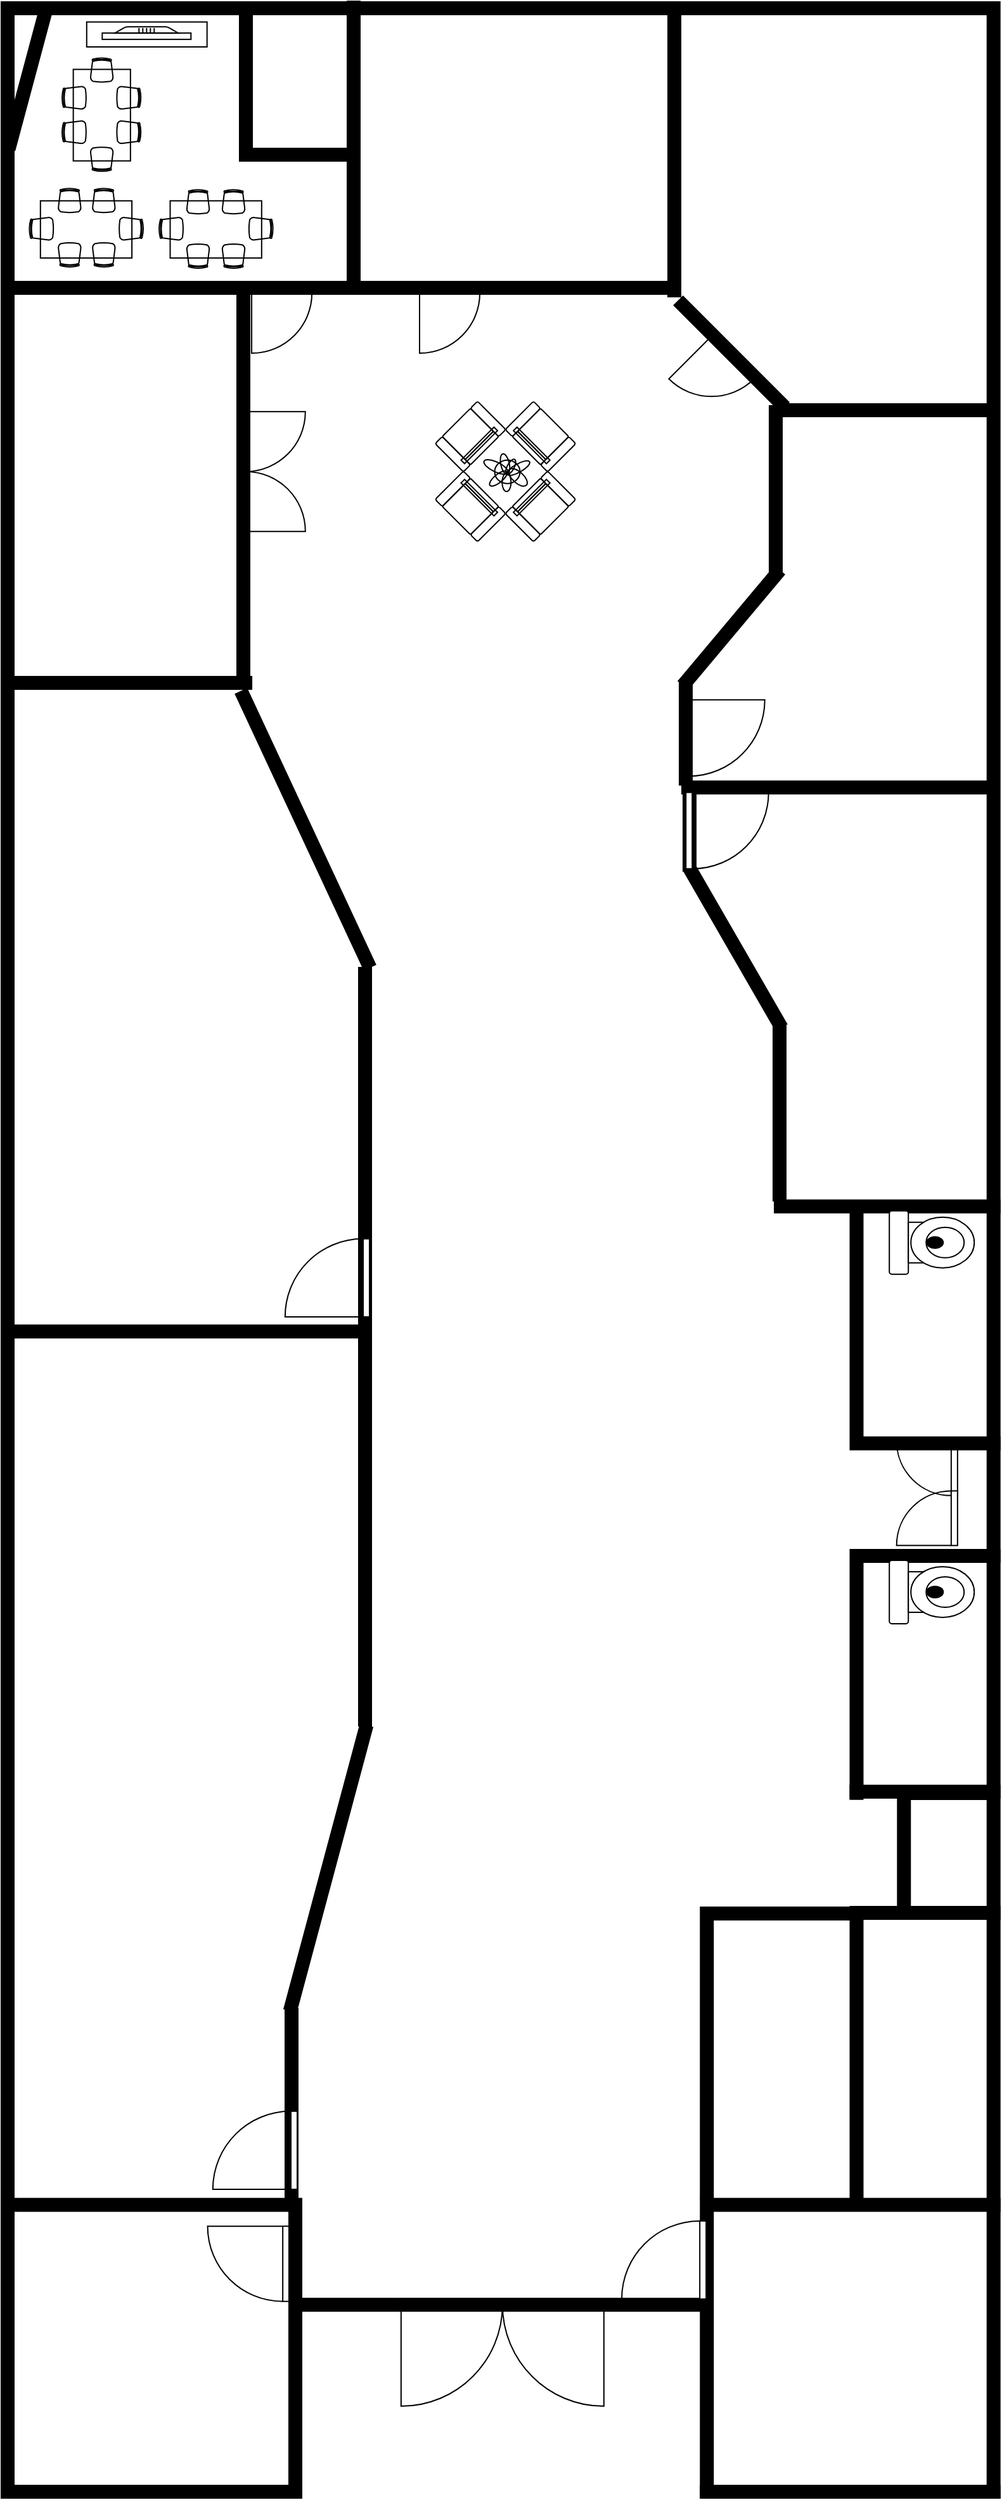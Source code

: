 <mxfile>
    <diagram id="dgVvvzZk0SjWQLnidcV5" name="Page-1">
        <mxGraphModel dx="2517" dy="2891" grid="1" gridSize="3.937" guides="1" tooltips="1" connect="1" arrows="1" fold="1" page="1" pageScale="1" pageWidth="827" pageHeight="1169" background="none" math="0" shadow="0">
            <root>
                <mxCell id="0"/>
                <mxCell id="1" parent="0"/>
                <mxCell id="N5z7B0Zgw7X8fARrvKfL-28" value="" style="verticalLabelPosition=bottom;html=1;verticalAlign=top;align=center;shape=mxgraph.floorplan.wall;fillColor=#000000;" vertex="1" parent="1">
                    <mxGeometry x="-1044" y="-1023.62" width="177.86" height="10" as="geometry"/>
                </mxCell>
                <mxCell id="N5z7B0Zgw7X8fARrvKfL-14" value="" style="verticalLabelPosition=bottom;html=1;verticalAlign=top;align=center;shape=mxgraph.floorplan.wallCorner;fillColor=#000000;" vertex="1" parent="1">
                    <mxGeometry x="-946.848" y="-561.022" width="78.74" height="100" as="geometry"/>
                </mxCell>
                <mxCell id="N5z7B0Zgw7X8fARrvKfL-12" value="" style="verticalLabelPosition=bottom;html=1;verticalAlign=top;align=center;shape=mxgraph.floorplan.wallCorner;fillColor=#000000;" vertex="1" parent="1">
                    <mxGeometry x="-984.25" y="-466.534" width="118.11" height="234.251" as="geometry"/>
                </mxCell>
                <mxCell id="lHgjmgHsNAgAAuu9DMxv-4" value="" style="verticalLabelPosition=bottom;html=1;verticalAlign=top;align=center;shape=mxgraph.floorplan.doorUneven;dx=0.5;fillColor=none;" vertex="1" parent="1">
                    <mxGeometry x="-1338.58" y="-157.48" width="160" height="85" as="geometry"/>
                </mxCell>
                <mxCell id="N5z7B0Zgw7X8fARrvKfL-1" value="" style="verticalLabelPosition=bottom;html=1;verticalAlign=top;align=center;shape=mxgraph.floorplan.wall;fillColor=#000000;direction=south;" vertex="1" parent="1">
                    <mxGeometry x="-1417.32" y="-118.11" height="100" as="geometry"/>
                </mxCell>
                <mxCell id="N5z7B0Zgw7X8fARrvKfL-4" value="" style="verticalLabelPosition=bottom;html=1;verticalAlign=top;align=center;shape=mxgraph.floorplan.wall;fillColor=#000000;" vertex="1" parent="1">
                    <mxGeometry x="-1654" y="-10" width="236.68" height="10" as="geometry"/>
                </mxCell>
                <mxCell id="N5z7B0Zgw7X8fARrvKfL-5" value="" style="verticalLabelPosition=bottom;html=1;verticalAlign=top;align=center;shape=mxgraph.floorplan.wall;fillColor=#000000;" vertex="1" parent="1">
                    <mxGeometry x="-1102.36" y="-10" width="236.22" height="10" as="geometry"/>
                </mxCell>
                <mxCell id="N5z7B0Zgw7X8fARrvKfL-6" value="" style="verticalLabelPosition=bottom;html=1;verticalAlign=top;align=center;shape=mxgraph.floorplan.wall;fillColor=#000000;" vertex="1" parent="1">
                    <mxGeometry x="-1417.32" y="-157.48" width="314.96" height="10" as="geometry"/>
                </mxCell>
                <mxCell id="lHgjmgHsNAgAAuu9DMxv-9" value="" style="verticalLabelPosition=bottom;html=1;verticalAlign=top;align=center;shape=mxgraph.floorplan.wallCorner;fillColor=#000000;direction=south;" vertex="1" parent="1">
                    <mxGeometry x="-1653.54" y="-236.22" width="236.54" height="236.22" as="geometry"/>
                </mxCell>
                <mxCell id="lHgjmgHsNAgAAuu9DMxv-10" value="" style="verticalLabelPosition=bottom;html=1;verticalAlign=top;align=center;shape=mxgraph.floorplan.wallCorner;fillColor=#000000;" vertex="1" parent="1">
                    <mxGeometry x="-1102.36" y="-236.22" width="236.22" height="236.22" as="geometry"/>
                </mxCell>
                <mxCell id="N5z7B0Zgw7X8fARrvKfL-9" value="" style="verticalLabelPosition=bottom;html=1;verticalAlign=top;align=center;shape=mxgraph.floorplan.doorRight;aspect=fixed;rotation=90;" vertex="1" parent="1">
                    <mxGeometry x="-1161.415" y="-220.472" width="61.58" height="65.42" as="geometry"/>
                </mxCell>
                <mxCell id="N5z7B0Zgw7X8fARrvKfL-10" value="" style="verticalLabelPosition=bottom;html=1;verticalAlign=top;align=center;shape=mxgraph.floorplan.wallCorner;fillColor=#000000;" vertex="1" parent="1">
                    <mxGeometry x="-1102.36" y="-466" width="124.36" height="229.78" as="geometry"/>
                </mxCell>
                <mxCell id="lHgjmgHsNAgAAuu9DMxv-13" value="" style="verticalLabelPosition=bottom;html=1;verticalAlign=top;align=center;shape=mxgraph.floorplan.wall;fillColor=#000000;" vertex="1" parent="1">
                    <mxGeometry x="-1377.0" y="-1748" width="251.66" height="10" as="geometry"/>
                </mxCell>
                <mxCell id="lHgjmgHsNAgAAuu9DMxv-15" value="" style="verticalLabelPosition=bottom;html=1;verticalAlign=top;align=center;shape=mxgraph.floorplan.wall;fillColor=#000000;rotation=0;" vertex="1" parent="1">
                    <mxGeometry x="-1117" y="-1354" width="246.53" height="10" as="geometry"/>
                </mxCell>
                <mxCell id="lHgjmgHsNAgAAuu9DMxv-14" value="" style="verticalLabelPosition=bottom;html=1;verticalAlign=top;align=center;shape=mxgraph.floorplan.wall;fillColor=#000000;direction=south;" vertex="1" parent="1">
                    <mxGeometry x="-1048" y="-1650" width="10" height="133" as="geometry"/>
                </mxCell>
                <mxCell id="2" value="" style="verticalLabelPosition=bottom;html=1;verticalAlign=top;align=center;shape=mxgraph.floorplan.wall;fillColor=#000000;rotation=45;" vertex="1" parent="1">
                    <mxGeometry x="-1137" y="-1696" width="118.11" height="10" as="geometry"/>
                </mxCell>
                <mxCell id="lHgjmgHsNAgAAuu9DMxv-17" value="" style="verticalLabelPosition=bottom;html=1;verticalAlign=top;align=center;shape=mxgraph.floorplan.wall;fillColor=#000000;direction=south;rotation=90;" vertex="1" parent="1">
                    <mxGeometry x="-1517.78" y="-1877.86" width="10" height="269.71" as="geometry"/>
                </mxCell>
                <mxCell id="3" value="" style="verticalLabelPosition=bottom;html=1;verticalAlign=top;align=center;shape=mxgraph.floorplan.wall;fillColor=#000000;direction=south;" vertex="1" parent="1">
                    <mxGeometry x="-1468" y="-1740.15" width="10" height="304.69" as="geometry"/>
                </mxCell>
                <mxCell id="lHgjmgHsNAgAAuu9DMxv-18" value="" style="verticalLabelPosition=bottom;html=1;verticalAlign=top;align=center;shape=mxgraph.floorplan.doorRight;aspect=fixed;fillColor=none;rotation=90;flipH=1;" vertex="1" parent="1">
                    <mxGeometry x="-1488.06" y="-216.26" width="59.28" height="62.99" as="geometry"/>
                </mxCell>
                <mxCell id="lHgjmgHsNAgAAuu9DMxv-16" value="" style="verticalLabelPosition=bottom;html=1;verticalAlign=top;align=center;shape=mxgraph.floorplan.wall;fillColor=#000000;direction=south;" vertex="1" parent="1">
                    <mxGeometry x="-1381" y="-1969" width="10" height="230" as="geometry"/>
                </mxCell>
                <mxCell id="6" value="" style="verticalLabelPosition=bottom;html=1;verticalAlign=top;align=center;shape=mxgraph.floorplan.wall;fillColor=#000000;rotation=0;" vertex="1" parent="1">
                    <mxGeometry x="-1643" y="-1436.46" width="186.53" height="10" as="geometry"/>
                </mxCell>
                <mxCell id="7" value="" style="verticalLabelPosition=bottom;html=1;verticalAlign=top;align=center;shape=mxgraph.floorplan.wall;fillColor=#000000;rotation=65;" vertex="1" parent="1">
                    <mxGeometry x="-1534" y="-1321" width="240" height="10" as="geometry"/>
                </mxCell>
                <mxCell id="9" value="" style="verticalLabelPosition=bottom;html=1;verticalAlign=top;align=center;shape=mxgraph.floorplan.doorRight;aspect=fixed;rotation=-90;" vertex="1" parent="1">
                    <mxGeometry x="-1114.996" y="-1420" width="60.236" height="64.01" as="geometry"/>
                </mxCell>
                <mxCell id="10" value="" style="verticalLabelPosition=bottom;html=1;verticalAlign=top;align=center;shape=mxgraph.floorplan.wall;fillColor=#000000;direction=south;rotation=0;" vertex="1" parent="1">
                    <mxGeometry x="-1116" y="-1346" width="10" height="63" as="geometry"/>
                </mxCell>
                <mxCell id="11" value="" style="verticalLabelPosition=bottom;html=1;verticalAlign=top;align=center;shape=mxgraph.floorplan.wall;fillColor=#000000;rotation=60;" vertex="1" parent="1">
                    <mxGeometry x="-1147.67" y="-1227.88" width="145.34" height="10" as="geometry"/>
                </mxCell>
                <mxCell id="12" value="" style="verticalLabelPosition=bottom;html=1;verticalAlign=top;align=center;shape=mxgraph.floorplan.wall;fillColor=#000000;direction=south;rotation=90;" vertex="1" parent="1">
                    <mxGeometry x="-960" y="-1733" width="10" height="173" as="geometry"/>
                </mxCell>
                <mxCell id="lHgjmgHsNAgAAuu9DMxv-25" value="" style="group" vertex="1" connectable="0" parent="1">
                    <mxGeometry x="-1311.69" y="-1653.541" width="110.962" height="110.804" as="geometry"/>
                </mxCell>
                <mxCell id="lHgjmgHsNAgAAuu9DMxv-19" value="" style="verticalLabelPosition=bottom;html=1;verticalAlign=top;align=center;shape=mxgraph.floorplan.sofa;fillColor=none;rotation=-45;" vertex="1" parent="lHgjmgHsNAgAAuu9DMxv-25">
                    <mxGeometry x="59.49" y="67.211" width="47.25" height="31.5" as="geometry"/>
                </mxCell>
                <mxCell id="lHgjmgHsNAgAAuu9DMxv-20" value="" style="verticalLabelPosition=bottom;html=1;verticalAlign=top;align=center;shape=mxgraph.floorplan.plant;fillColor=none;" vertex="1" parent="lHgjmgHsNAgAAuu9DMxv-25">
                    <mxGeometry x="39.65" y="39.651" width="31.49" height="31.5" as="geometry"/>
                </mxCell>
                <mxCell id="lHgjmgHsNAgAAuu9DMxv-21" value="" style="verticalLabelPosition=bottom;html=1;verticalAlign=top;align=center;shape=mxgraph.floorplan.sofa;fillColor=none;rotation=45;" vertex="1" parent="lHgjmgHsNAgAAuu9DMxv-25">
                    <mxGeometry x="4.217" y="67.208" width="47.25" height="31.5" as="geometry"/>
                </mxCell>
                <mxCell id="lHgjmgHsNAgAAuu9DMxv-22" value="" style="verticalLabelPosition=bottom;html=1;verticalAlign=top;align=center;shape=mxgraph.floorplan.sofa;fillColor=none;rotation=-135;" vertex="1" parent="lHgjmgHsNAgAAuu9DMxv-25">
                    <mxGeometry x="59.494" y="12.095" width="47.25" height="31.5" as="geometry"/>
                </mxCell>
                <mxCell id="lHgjmgHsNAgAAuu9DMxv-23" value="" style="verticalLabelPosition=bottom;html=1;verticalAlign=top;align=center;shape=mxgraph.floorplan.sofa;fillColor=none;rotation=-225;" vertex="1" parent="lHgjmgHsNAgAAuu9DMxv-25">
                    <mxGeometry x="4.221" y="12.092" width="47.25" height="31.5" as="geometry"/>
                </mxCell>
                <mxCell id="15" value="" style="verticalLabelPosition=bottom;html=1;verticalAlign=top;align=center;shape=mxgraph.floorplan.wall;fillColor=#000000;direction=south;" vertex="1" parent="1">
                    <mxGeometry x="-1128.0" y="-1966" width="10" height="230" as="geometry"/>
                </mxCell>
                <mxCell id="lHgjmgHsNAgAAuu9DMxv-26" value="" style="verticalLabelPosition=bottom;html=1;verticalAlign=top;align=center;shape=mxgraph.floorplan.flat_tv;fillColor=none;" vertex="1" parent="1">
                    <mxGeometry x="-1574.34" y="-1948.93" width="70" height="10" as="geometry"/>
                </mxCell>
                <mxCell id="14" value="" style="verticalLabelPosition=bottom;html=1;verticalAlign=top;align=center;shape=mxgraph.floorplan.wall;fillColor=#000000;direction=south;rotation=0;" vertex="1" parent="1">
                    <mxGeometry x="-1045" y="-1163" width="10" height="140" as="geometry"/>
                </mxCell>
                <mxCell id="N5z7B0Zgw7X8fARrvKfL-29" value="" style="verticalLabelPosition=bottom;html=1;verticalAlign=top;align=center;shape=mxgraph.floorplan.doorLeft;aspect=fixed;rotation=90;" vertex="1" parent="1">
                    <mxGeometry x="-944" y="-835" width="43.08" height="45.77" as="geometry"/>
                </mxCell>
                <mxCell id="4" value="" style="verticalLabelPosition=bottom;html=1;verticalAlign=top;align=center;shape=mxgraph.floorplan.wall;fillColor=#000000;direction=south;rotation=40;" vertex="1" parent="1">
                    <mxGeometry x="-1083" y="-1534" width="10" height="118.11" as="geometry"/>
                </mxCell>
                <mxCell id="N5z7B0Zgw7X8fARrvKfL-32" value="" style="verticalLabelPosition=bottom;html=1;verticalAlign=top;align=center;shape=mxgraph.floorplan.doorRight;aspect=fixed;rotation=90;" vertex="1" parent="1">
                    <mxGeometry x="-944" y="-795.63" width="43.08" height="45.77" as="geometry"/>
                </mxCell>
                <mxCell id="N5z7B0Zgw7X8fARrvKfL-37" value="" style="verticalLabelPosition=bottom;html=1;verticalAlign=top;align=center;shape=mxgraph.floorplan.wallCorner;fillColor=#000000;direction=north" vertex="1" parent="1">
                    <mxGeometry x="-984.25" y="-1015" width="118.11" height="188.23" as="geometry"/>
                </mxCell>
                <mxCell id="lHgjmgHsNAgAAuu9DMxv-42" value="" style="group" vertex="1" connectable="0" parent="1">
                    <mxGeometry x="-1606.292" y="-1924.508" width="62.697" height="89.869" as="geometry"/>
                </mxCell>
                <mxCell id="lHgjmgHsNAgAAuu9DMxv-34" value="" style="verticalLabelPosition=bottom;html=1;verticalAlign=top;align=center;shape=mxgraph.floorplan.office_chair;shadow=0;fillColor=none;rotation=90;" vertex="1" parent="lHgjmgHsNAgAAuu9DMxv-42">
                    <mxGeometry x="43.981" y="21.904" width="18.04" height="19.393" as="geometry"/>
                </mxCell>
                <mxCell id="lHgjmgHsNAgAAuu9DMxv-35" value="" style="verticalLabelPosition=bottom;html=1;verticalAlign=top;align=center;shape=mxgraph.floorplan.office_chair;shadow=0;direction=west;fillColor=none;rotation=90;" vertex="1" parent="lHgjmgHsNAgAAuu9DMxv-42">
                    <mxGeometry x="0.677" y="21.904" width="18.04" height="19.393" as="geometry"/>
                </mxCell>
                <mxCell id="lHgjmgHsNAgAAuu9DMxv-36" value="" style="verticalLabelPosition=bottom;html=1;verticalAlign=top;align=center;shape=mxgraph.floorplan.office_chair;shadow=0;direction=north;fillColor=none;rotation=90;" vertex="1" parent="lHgjmgHsNAgAAuu9DMxv-42">
                    <mxGeometry x="21.904" y="0.677" width="19.393" height="18.04" as="geometry"/>
                </mxCell>
                <mxCell id="lHgjmgHsNAgAAuu9DMxv-37" value="" style="verticalLabelPosition=bottom;html=1;verticalAlign=top;align=center;shape=mxgraph.floorplan.office_chair;shadow=0;direction=south;fillColor=none;rotation=90;" vertex="1" parent="lHgjmgHsNAgAAuu9DMxv-42">
                    <mxGeometry x="21.904" y="71.153" width="19.393" height="18.04" as="geometry"/>
                </mxCell>
                <mxCell id="lHgjmgHsNAgAAuu9DMxv-38" value="" style="verticalLabelPosition=bottom;html=1;verticalAlign=top;align=center;shape=mxgraph.floorplan.office_chair;shadow=0;fillColor=none;rotation=90;" vertex="1" parent="lHgjmgHsNAgAAuu9DMxv-42">
                    <mxGeometry x="43.981" y="49.076" width="18.04" height="19.393" as="geometry"/>
                </mxCell>
                <mxCell id="lHgjmgHsNAgAAuu9DMxv-39" value="" style="verticalLabelPosition=bottom;html=1;verticalAlign=top;align=center;shape=mxgraph.floorplan.office_chair;shadow=0;direction=west;fillColor=none;rotation=90;" vertex="1" parent="lHgjmgHsNAgAAuu9DMxv-42">
                    <mxGeometry x="0.677" y="49.076" width="18.04" height="19.393" as="geometry"/>
                </mxCell>
                <mxCell id="lHgjmgHsNAgAAuu9DMxv-40" value="" style="shape=rect;shadow=0;fillColor=none;rotation=90;" vertex="1" parent="lHgjmgHsNAgAAuu9DMxv-42">
                    <mxGeometry x="-4.418" y="22.753" width="72.16" height="45.1" as="geometry"/>
                </mxCell>
                <mxCell id="20" value="" style="verticalLabelPosition=bottom;html=1;verticalAlign=top;align=center;shape=mxgraph.floorplan.wall;fillColor=#000000;direction=south;" vertex="1" parent="1">
                    <mxGeometry x="-1430" y="-386" width="10" height="150.46" as="geometry"/>
                </mxCell>
                <mxCell id="lHgjmgHsNAgAAuu9DMxv-43" value="" style="group;rotation=90;" vertex="1" connectable="0" parent="1">
                    <mxGeometry x="-1618.105" y="-1834.641" width="62.697" height="89.869" as="geometry"/>
                </mxCell>
                <mxCell id="lHgjmgHsNAgAAuu9DMxv-44" value="" style="verticalLabelPosition=bottom;html=1;verticalAlign=top;align=center;shape=mxgraph.floorplan.office_chair;shadow=0;fillColor=none;rotation=180;" vertex="1" parent="lHgjmgHsNAgAAuu9DMxv-43">
                    <mxGeometry x="36" y="56" width="18.04" height="19.393" as="geometry"/>
                </mxCell>
                <mxCell id="lHgjmgHsNAgAAuu9DMxv-45" value="" style="verticalLabelPosition=bottom;html=1;verticalAlign=top;align=center;shape=mxgraph.floorplan.office_chair;shadow=0;direction=west;fillColor=none;rotation=180;" vertex="1" parent="lHgjmgHsNAgAAuu9DMxv-43">
                    <mxGeometry x="36" y="13" width="18.04" height="19.393" as="geometry"/>
                </mxCell>
                <mxCell id="lHgjmgHsNAgAAuu9DMxv-46" value="" style="verticalLabelPosition=bottom;html=1;verticalAlign=top;align=center;shape=mxgraph.floorplan.office_chair;shadow=0;direction=north;fillColor=none;rotation=180;" vertex="1" parent="lHgjmgHsNAgAAuu9DMxv-43">
                    <mxGeometry x="57" y="36" width="19.393" height="18.04" as="geometry"/>
                </mxCell>
                <mxCell id="lHgjmgHsNAgAAuu9DMxv-47" value="" style="verticalLabelPosition=bottom;html=1;verticalAlign=top;align=center;shape=mxgraph.floorplan.office_chair;shadow=0;direction=south;fillColor=none;rotation=180;" vertex="1" parent="lHgjmgHsNAgAAuu9DMxv-43">
                    <mxGeometry x="-14" y="36" width="19.393" height="18.04" as="geometry"/>
                </mxCell>
                <mxCell id="lHgjmgHsNAgAAuu9DMxv-48" value="" style="verticalLabelPosition=bottom;html=1;verticalAlign=top;align=center;shape=mxgraph.floorplan.office_chair;shadow=0;fillColor=none;rotation=180;" vertex="1" parent="lHgjmgHsNAgAAuu9DMxv-43">
                    <mxGeometry x="9" y="56" width="18.04" height="19.393" as="geometry"/>
                </mxCell>
                <mxCell id="lHgjmgHsNAgAAuu9DMxv-49" value="" style="verticalLabelPosition=bottom;html=1;verticalAlign=top;align=center;shape=mxgraph.floorplan.office_chair;shadow=0;direction=west;fillColor=none;rotation=180;" vertex="1" parent="lHgjmgHsNAgAAuu9DMxv-43">
                    <mxGeometry x="9" y="13" width="18.04" height="19.393" as="geometry"/>
                </mxCell>
                <mxCell id="lHgjmgHsNAgAAuu9DMxv-50" value="" style="shape=rect;shadow=0;fillColor=none;rotation=180;" vertex="1" parent="lHgjmgHsNAgAAuu9DMxv-43">
                    <mxGeometry x="-5" y="23" width="72.16" height="45.1" as="geometry"/>
                </mxCell>
                <mxCell id="lHgjmgHsNAgAAuu9DMxv-51" value="" style="group;rotation=90;" vertex="1" connectable="0" parent="1">
                    <mxGeometry x="-1515.748" y="-1834.644" width="62.697" height="89.869" as="geometry"/>
                </mxCell>
                <mxCell id="lHgjmgHsNAgAAuu9DMxv-52" value="" style="verticalLabelPosition=bottom;html=1;verticalAlign=top;align=center;shape=mxgraph.floorplan.office_chair;shadow=0;fillColor=none;rotation=180;" vertex="1" parent="lHgjmgHsNAgAAuu9DMxv-51">
                    <mxGeometry x="36" y="57" width="18.04" height="19.393" as="geometry"/>
                </mxCell>
                <mxCell id="lHgjmgHsNAgAAuu9DMxv-53" value="" style="verticalLabelPosition=bottom;html=1;verticalAlign=top;align=center;shape=mxgraph.floorplan.office_chair;shadow=0;direction=west;fillColor=none;rotation=180;" vertex="1" parent="lHgjmgHsNAgAAuu9DMxv-51">
                    <mxGeometry x="36" y="14" width="18.04" height="19.393" as="geometry"/>
                </mxCell>
                <mxCell id="lHgjmgHsNAgAAuu9DMxv-54" value="" style="verticalLabelPosition=bottom;html=1;verticalAlign=top;align=center;shape=mxgraph.floorplan.office_chair;shadow=0;direction=north;fillColor=none;rotation=180;" vertex="1" parent="lHgjmgHsNAgAAuu9DMxv-51">
                    <mxGeometry x="57" y="36" width="19.393" height="18.04" as="geometry"/>
                </mxCell>
                <mxCell id="lHgjmgHsNAgAAuu9DMxv-55" value="" style="verticalLabelPosition=bottom;html=1;verticalAlign=top;align=center;shape=mxgraph.floorplan.office_chair;shadow=0;direction=south;fillColor=none;rotation=180;" vertex="1" parent="lHgjmgHsNAgAAuu9DMxv-51">
                    <mxGeometry x="-14" y="36" width="19.393" height="18.04" as="geometry"/>
                </mxCell>
                <mxCell id="lHgjmgHsNAgAAuu9DMxv-56" value="" style="verticalLabelPosition=bottom;html=1;verticalAlign=top;align=center;shape=mxgraph.floorplan.office_chair;shadow=0;fillColor=none;rotation=180;" vertex="1" parent="lHgjmgHsNAgAAuu9DMxv-51">
                    <mxGeometry x="8" y="57" width="18.04" height="19.393" as="geometry"/>
                </mxCell>
                <mxCell id="lHgjmgHsNAgAAuu9DMxv-57" value="" style="verticalLabelPosition=bottom;html=1;verticalAlign=top;align=center;shape=mxgraph.floorplan.office_chair;shadow=0;direction=west;fillColor=none;rotation=180;" vertex="1" parent="lHgjmgHsNAgAAuu9DMxv-51">
                    <mxGeometry x="8" y="14" width="18.04" height="19.393" as="geometry"/>
                </mxCell>
                <mxCell id="lHgjmgHsNAgAAuu9DMxv-58" value="" style="shape=rect;shadow=0;fillColor=none;rotation=180;" vertex="1" parent="lHgjmgHsNAgAAuu9DMxv-51">
                    <mxGeometry x="-5" y="23" width="72.16" height="45.1" as="geometry"/>
                </mxCell>
                <mxCell id="lHgjmgHsNAgAAuu9DMxv-61" value="" style="verticalLabelPosition=bottom;html=1;verticalAlign=top;align=center;shape=mxgraph.floorplan.wall;fillColor=#000000;rotation=-75;" vertex="1" parent="1">
                    <mxGeometry x="-1691.01" y="-1913.65" width="115.75" height="10" as="geometry"/>
                </mxCell>
                <mxCell id="N5z7B0Zgw7X8fARrvKfL-40" value="" style="verticalLabelPosition=bottom;html=1;verticalAlign=top;align=center;shape=mxgraph.floorplan.wallCorner;fillColor=#000000;" vertex="1" parent="1">
                    <mxGeometry x="-984.25" y="-748.03" width="118.11" height="196.85" as="geometry"/>
                </mxCell>
                <mxCell id="N5z7B0Zgw7X8fARrvKfL-41" value="" style="verticalLabelPosition=bottom;html=1;verticalAlign=top;align=center;shape=mxgraph.floorplan.wall;fillColor=#000000;" vertex="1" parent="1">
                    <mxGeometry x="-984.25" y="-559.05" width="118.11" height="3.94" as="geometry"/>
                </mxCell>
                <mxCell id="lHgjmgHsNAgAAuu9DMxv-65" value="" style="rounded=0;whiteSpace=wrap;html=1;fillColor=none;" vertex="1" parent="1">
                    <mxGeometry x="-1586.61" y="-1952.68" width="94.95" height="19.68" as="geometry"/>
                </mxCell>
                <mxCell id="lHgjmgHsNAgAAuu9DMxv-66" value="" style="verticalLabelPosition=bottom;html=1;verticalAlign=top;align=center;shape=mxgraph.floorplan.wallCorner;fillColor=#000000;direction=north" vertex="1" parent="1">
                    <mxGeometry x="-1466" y="-1960.63" width="86" height="117.63" as="geometry"/>
                </mxCell>
                <mxCell id="N5z7B0Zgw7X8fARrvKfL-42" value="" style="verticalLabelPosition=bottom;html=1;verticalAlign=top;align=center;shape=mxgraph.floorplan.toilet;rotation=-90;" vertex="1" parent="1">
                    <mxGeometry x="-944.88" y="-1023.62" width="50" height="67" as="geometry"/>
                </mxCell>
                <mxCell id="N5z7B0Zgw7X8fARrvKfL-43" value="" style="verticalLabelPosition=bottom;html=1;verticalAlign=top;align=center;shape=mxgraph.floorplan.toilet;rotation=-90;" vertex="1" parent="1">
                    <mxGeometry x="-944.88" y="-748.03" width="50" height="67" as="geometry"/>
                </mxCell>
                <mxCell id="18" value="" style="verticalLabelPosition=bottom;html=1;verticalAlign=top;align=center;shape=mxgraph.floorplan.wall;fillColor=#000000;direction=south;rotation=90;" vertex="1" parent="1">
                    <mxGeometry x="-1510" y="-1062" width="10" height="284" as="geometry"/>
                </mxCell>
                <mxCell id="5" value="" style="verticalLabelPosition=bottom;html=1;verticalAlign=top;align=center;shape=mxgraph.floorplan.wall;fillColor=#000000;direction=south;rotation=0;" vertex="1" parent="1">
                    <mxGeometry x="-1119" y="-1433" width="10" height="82" as="geometry"/>
                </mxCell>
                <mxCell id="21" value="" style="verticalLabelPosition=bottom;html=1;verticalAlign=top;align=center;shape=mxgraph.floorplan.wall;fillColor=#000000;direction=south;rotation=15;" vertex="1" parent="1">
                    <mxGeometry x="-1401" y="-613" width="10" height="232.46" as="geometry"/>
                </mxCell>
                <mxCell id="22" value="" style="verticalLabelPosition=bottom;html=1;verticalAlign=top;align=center;shape=mxgraph.floorplan.wall;fillColor=#000000;direction=south;" vertex="1" parent="1">
                    <mxGeometry x="-1372" y="-1207" width="10" height="598" as="geometry"/>
                </mxCell>
                <mxCell id="lHgjmgHsNAgAAuu9DMxv-67" value="" style="verticalLabelPosition=bottom;html=1;verticalAlign=top;align=center;shape=mxgraph.floorplan.doorLeft;aspect=fixed;fillColor=none;" vertex="1" parent="1">
                    <mxGeometry x="-1456.47" y="-1744" width="47.55" height="50.53" as="geometry"/>
                </mxCell>
                <mxCell id="lHgjmgHsNAgAAuu9DMxv-68" value="" style="verticalLabelPosition=bottom;html=1;verticalAlign=top;align=center;shape=mxgraph.floorplan.doorDouble;aspect=fixed;fillColor=none;rotation=-90;" vertex="1" parent="1">
                    <mxGeometry x="-1488.49" y="-1623.23" width="94.488" height="50.19" as="geometry"/>
                </mxCell>
                <mxCell id="25" value="" style="verticalLabelPosition=bottom;html=1;verticalAlign=top;align=center;shape=mxgraph.floorplan.doorRight;aspect=fixed;rotation=90;" vertex="1" parent="1">
                    <mxGeometry x="-1427.005" y="-995.002" width="61.58" height="65.42" as="geometry"/>
                </mxCell>
                <mxCell id="26" value="" style="verticalLabelPosition=bottom;html=1;verticalAlign=top;align=center;shape=mxgraph.floorplan.doorRight;aspect=fixed;rotation=90;" vertex="1" parent="1">
                    <mxGeometry x="-1484.005" y="-307.002" width="61.58" height="65.42" as="geometry"/>
                </mxCell>
                <mxCell id="27" value="" style="verticalLabelPosition=bottom;html=1;verticalAlign=top;align=center;shape=mxgraph.floorplan.doorRight;aspect=fixed;rotation=-90;" vertex="1" parent="1">
                    <mxGeometry x="-1111.996" y="-1347" width="60.236" height="64.01" as="geometry"/>
                </mxCell>
                <mxCell id="28" value="" style="verticalLabelPosition=bottom;html=1;verticalAlign=top;align=center;shape=mxgraph.floorplan.doorLeft;aspect=fixed;fillColor=none;" vertex="1" parent="1">
                    <mxGeometry x="-1324" y="-1744" width="47.55" height="50.53" as="geometry"/>
                </mxCell>
                <mxCell id="29" value="" style="verticalLabelPosition=bottom;html=1;verticalAlign=top;align=center;shape=mxgraph.floorplan.doorLeft;aspect=fixed;fillColor=none;rotation=45;" vertex="1" parent="1">
                    <mxGeometry x="-1115" y="-1699" width="47.55" height="50.53" as="geometry"/>
                </mxCell>
                <mxCell id="lHgjmgHsNAgAAuu9DMxv-6" value="" style="verticalLabelPosition=bottom;html=1;verticalAlign=top;align=center;shape=mxgraph.floorplan.wallU;fillColor=#000000;" vertex="1" parent="1">
                    <mxGeometry x="-1654" y="-1968.5" width="787.86" height="1968.5" as="geometry"/>
                </mxCell>
            </root>
        </mxGraphModel>
    </diagram>
    <diagram id="MxMM2ZLQTtX_V6MvIri_" name="Page-2">
        <mxGraphModel dx="4063" dy="1122" grid="1" gridSize="39.37" guides="1" tooltips="1" connect="1" arrows="1" fold="1" page="1" pageScale="1" pageWidth="827" pageHeight="1169" math="0" shadow="0">
            <root>
                <mxCell id="ffA_Etb6vTMHdg227L38-0"/>
                <mxCell id="ffA_Etb6vTMHdg227L38-1" parent="ffA_Etb6vTMHdg227L38-0"/>
                <mxCell id="mL7MsT_7LjFGY1KXwdF9-1" value="" style="endArrow=none;html=1;entryX=1;entryY=0;entryDx=0;entryDy=0;" edge="1" parent="ffA_Etb6vTMHdg227L38-1">
                    <mxGeometry width="50" height="50" relative="1" as="geometry">
                        <mxPoint x="787.4" y="3137.5" as="sourcePoint"/>
                        <mxPoint x="787.4" y="1169.0" as="targetPoint"/>
                    </mxGeometry>
                </mxCell>
                <mxCell id="mL7MsT_7LjFGY1KXwdF9-2" value="" style="endArrow=none;html=1;entryX=1;entryY=1;entryDx=0;entryDy=0;" edge="1" parent="ffA_Etb6vTMHdg227L38-1">
                    <mxGeometry width="50" height="50" relative="1" as="geometry">
                        <mxPoint y="1169" as="sourcePoint"/>
                        <mxPoint x="787.4" y="1169.0" as="targetPoint"/>
                    </mxGeometry>
                </mxCell>
                <mxCell id="mL7MsT_7LjFGY1KXwdF9-4" value="" style="endArrow=none;html=1;entryX=1;entryY=0;entryDx=0;entryDy=0;" edge="1" parent="ffA_Etb6vTMHdg227L38-1">
                    <mxGeometry width="50" height="50" relative="1" as="geometry">
                        <mxPoint x="1.137e-13" y="3137.5" as="sourcePoint"/>
                        <mxPoint x="1.137e-13" y="1169.0" as="targetPoint"/>
                    </mxGeometry>
                </mxCell>
                <mxCell id="ixhq6OzW_BMrTT-YMufE-0" value="" style="endArrow=none;html=1;entryX=1;entryY=1;entryDx=0;entryDy=0;" edge="1" parent="ffA_Etb6vTMHdg227L38-1">
                    <mxGeometry width="50" height="50" relative="1" as="geometry">
                        <mxPoint x="-1.137e-13" y="3137" as="sourcePoint"/>
                        <mxPoint x="787.4" y="3137" as="targetPoint"/>
                    </mxGeometry>
                </mxCell>
                <mxCell id="ixhq6OzW_BMrTT-YMufE-2" value="" style="endArrow=none;html=1;" edge="1" parent="ffA_Etb6vTMHdg227L38-1">
                    <mxGeometry width="50" height="50" relative="1" as="geometry">
                        <mxPoint x="236.22" y="3120.86" as="sourcePoint"/>
                        <mxPoint x="236" y="2953" as="targetPoint"/>
                    </mxGeometry>
                </mxCell>
            </root>
        </mxGraphModel>
    </diagram>
    <diagram id="rui_AaWPb88O1QTdxJFX" name="Page-3">
        <mxGraphModel grid="1" gridSize="39.37" guides="1" tooltips="1" connect="1" arrows="1" page="1" fold="1" pageScale="1" pageWidth="827" pageHeight="1169" math="0" shadow="0">
            <root>
                <mxCell id="CVx9bORMIUTeYmwYEYSl-0"/>
                <mxCell id="CVx9bORMIUTeYmwYEYSl-1" parent="CVx9bORMIUTeYmwYEYSl-0"/>
                <mxCell id="CVx9bORMIUTeYmwYEYSl-2" value="" style="rounded=0;whiteSpace=wrap;html=1;fillColor=none;" parent="CVx9bORMIUTeYmwYEYSl-1" vertex="1">
                    <mxGeometry y="1169.0" width="787.4" height="1968.5" as="geometry"/>
                </mxCell>
            </root>
        </mxGraphModel>
    </diagram>
</mxfile>